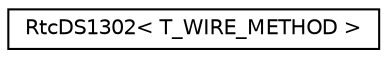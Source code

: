 digraph "Graphical Class Hierarchy"
{
 // LATEX_PDF_SIZE
  edge [fontname="Helvetica",fontsize="10",labelfontname="Helvetica",labelfontsize="10"];
  node [fontname="Helvetica",fontsize="10",shape=record];
  rankdir="LR";
  Node0 [label="RtcDS1302\< T_WIRE_METHOD \>",height=0.2,width=0.4,color="black", fillcolor="white", style="filled",URL="$classRtcDS1302.html",tooltip=" "];
}

